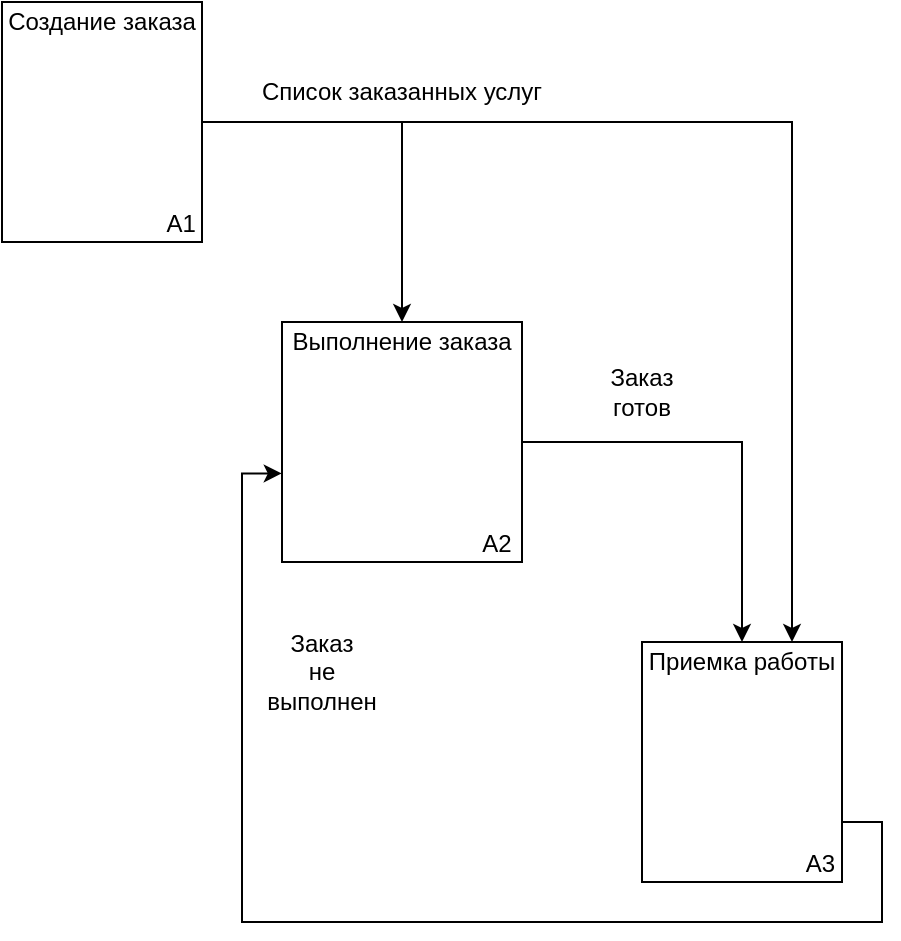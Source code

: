 <mxfile version="22.0.3" type="github">
  <diagram name="Страница — 1" id="DNMvd5dhDP0ZgoRwr1V2">
    <mxGraphModel dx="875" dy="552" grid="1" gridSize="10" guides="1" tooltips="1" connect="1" arrows="1" fold="1" page="1" pageScale="1" pageWidth="827" pageHeight="1169" math="0" shadow="0">
      <root>
        <mxCell id="0" />
        <mxCell id="1" parent="0" />
        <mxCell id="20GTolLZ2_xDN0YHXDCN-2" style="edgeStyle=orthogonalEdgeStyle;rounded=0;orthogonalLoop=1;jettySize=auto;html=1;exitX=1;exitY=0.5;exitDx=0;exitDy=0;entryX=0.5;entryY=0;entryDx=0;entryDy=0;" edge="1" parent="1" source="37RLYazfFerKv1l8wogr-28" target="37RLYazfFerKv1l8wogr-29">
          <mxGeometry relative="1" as="geometry" />
        </mxCell>
        <mxCell id="20GTolLZ2_xDN0YHXDCN-8" style="edgeStyle=orthogonalEdgeStyle;rounded=0;orthogonalLoop=1;jettySize=auto;html=1;exitX=1;exitY=0.5;exitDx=0;exitDy=0;entryX=0.75;entryY=0;entryDx=0;entryDy=0;" edge="1" parent="1" source="37RLYazfFerKv1l8wogr-28" target="37RLYazfFerKv1l8wogr-30">
          <mxGeometry relative="1" as="geometry" />
        </mxCell>
        <mxCell id="37RLYazfFerKv1l8wogr-28" value="Создание заказа&lt;br&gt;&lt;br&gt;&lt;br&gt;&lt;br&gt;&lt;br&gt;&lt;br&gt;&lt;br&gt;&lt;div style=&quot;text-align: right;&quot;&gt;А1&lt;/div&gt;" style="rounded=0;whiteSpace=wrap;html=1;" parent="1" vertex="1">
          <mxGeometry x="180" y="200" width="100" height="120" as="geometry" />
        </mxCell>
        <mxCell id="20GTolLZ2_xDN0YHXDCN-3" style="edgeStyle=orthogonalEdgeStyle;rounded=0;orthogonalLoop=1;jettySize=auto;html=1;exitX=1;exitY=0.5;exitDx=0;exitDy=0;entryX=0.5;entryY=0;entryDx=0;entryDy=0;" edge="1" parent="1" source="37RLYazfFerKv1l8wogr-29" target="37RLYazfFerKv1l8wogr-30">
          <mxGeometry relative="1" as="geometry" />
        </mxCell>
        <mxCell id="37RLYazfFerKv1l8wogr-29" value="Выполнение заказа&lt;br&gt;&lt;br&gt;&lt;br&gt;&lt;br&gt;&lt;br&gt;&lt;br&gt;&lt;br&gt;&lt;div style=&quot;text-align: right;&quot;&gt;А2&lt;/div&gt;" style="rounded=0;whiteSpace=wrap;html=1;" parent="1" vertex="1">
          <mxGeometry x="320" y="360" width="120" height="120" as="geometry" />
        </mxCell>
        <mxCell id="37RLYazfFerKv1l8wogr-30" value="Приемка работы&lt;br&gt;&lt;br&gt;&lt;br&gt;&lt;br&gt;&lt;br&gt;&lt;br&gt;&lt;br&gt;&lt;div style=&quot;text-align: right;&quot;&gt;А3&lt;/div&gt;" style="rounded=0;whiteSpace=wrap;html=1;" parent="1" vertex="1">
          <mxGeometry x="500" y="520" width="100" height="120" as="geometry" />
        </mxCell>
        <mxCell id="20GTolLZ2_xDN0YHXDCN-9" value="Список заказанных услуг" style="text;html=1;strokeColor=none;fillColor=none;align=center;verticalAlign=middle;whiteSpace=wrap;rounded=0;" vertex="1" parent="1">
          <mxGeometry x="300" y="230" width="160" height="30" as="geometry" />
        </mxCell>
        <mxCell id="20GTolLZ2_xDN0YHXDCN-10" value="Заказ готов" style="text;html=1;strokeColor=none;fillColor=none;align=center;verticalAlign=middle;whiteSpace=wrap;rounded=0;" vertex="1" parent="1">
          <mxGeometry x="470" y="380" width="60" height="30" as="geometry" />
        </mxCell>
        <mxCell id="20GTolLZ2_xDN0YHXDCN-13" style="edgeStyle=orthogonalEdgeStyle;rounded=0;orthogonalLoop=1;jettySize=auto;html=1;exitX=1;exitY=0.75;exitDx=0;exitDy=0;entryX=-0.001;entryY=0.631;entryDx=0;entryDy=0;entryPerimeter=0;" edge="1" parent="1" source="37RLYazfFerKv1l8wogr-30" target="37RLYazfFerKv1l8wogr-29">
          <mxGeometry relative="1" as="geometry">
            <Array as="points">
              <mxPoint x="620" y="610" />
              <mxPoint x="620" y="660" />
              <mxPoint x="300" y="660" />
              <mxPoint x="300" y="436" />
            </Array>
          </mxGeometry>
        </mxCell>
        <mxCell id="20GTolLZ2_xDN0YHXDCN-14" value="Заказ&lt;br&gt;не&lt;br&gt;выполнен" style="text;html=1;strokeColor=none;fillColor=none;align=center;verticalAlign=middle;whiteSpace=wrap;rounded=0;" vertex="1" parent="1">
          <mxGeometry x="310" y="510" width="60" height="50" as="geometry" />
        </mxCell>
      </root>
    </mxGraphModel>
  </diagram>
</mxfile>
